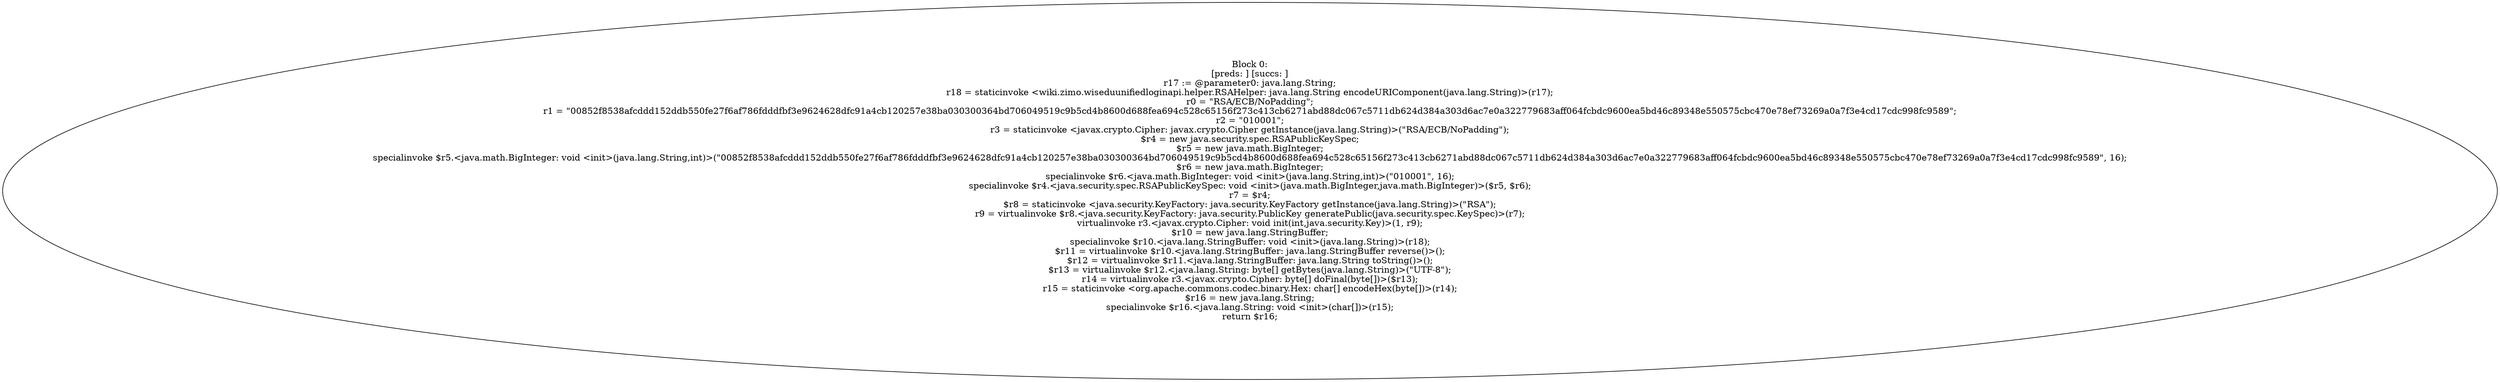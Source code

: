 digraph "unitGraph" {
    "Block 0:
[preds: ] [succs: ]
r17 := @parameter0: java.lang.String;
r18 = staticinvoke <wiki.zimo.wiseduunifiedloginapi.helper.RSAHelper: java.lang.String encodeURIComponent(java.lang.String)>(r17);
r0 = \"RSA/ECB/NoPadding\";
r1 = \"00852f8538afcddd152ddb550fe27f6af786fdddfbf3e9624628dfc91a4cb120257e38ba030300364bd706049519c9b5cd4b8600d688fea694c528c65156f273c413cb6271abd88dc067c5711db624d384a303d6ac7e0a322779683aff064fcbdc9600ea5bd46c89348e550575cbc470e78ef73269a0a7f3e4cd17cdc998fc9589\";
r2 = \"010001\";
r3 = staticinvoke <javax.crypto.Cipher: javax.crypto.Cipher getInstance(java.lang.String)>(\"RSA/ECB/NoPadding\");
$r4 = new java.security.spec.RSAPublicKeySpec;
$r5 = new java.math.BigInteger;
specialinvoke $r5.<java.math.BigInteger: void <init>(java.lang.String,int)>(\"00852f8538afcddd152ddb550fe27f6af786fdddfbf3e9624628dfc91a4cb120257e38ba030300364bd706049519c9b5cd4b8600d688fea694c528c65156f273c413cb6271abd88dc067c5711db624d384a303d6ac7e0a322779683aff064fcbdc9600ea5bd46c89348e550575cbc470e78ef73269a0a7f3e4cd17cdc998fc9589\", 16);
$r6 = new java.math.BigInteger;
specialinvoke $r6.<java.math.BigInteger: void <init>(java.lang.String,int)>(\"010001\", 16);
specialinvoke $r4.<java.security.spec.RSAPublicKeySpec: void <init>(java.math.BigInteger,java.math.BigInteger)>($r5, $r6);
r7 = $r4;
$r8 = staticinvoke <java.security.KeyFactory: java.security.KeyFactory getInstance(java.lang.String)>(\"RSA\");
r9 = virtualinvoke $r8.<java.security.KeyFactory: java.security.PublicKey generatePublic(java.security.spec.KeySpec)>(r7);
virtualinvoke r3.<javax.crypto.Cipher: void init(int,java.security.Key)>(1, r9);
$r10 = new java.lang.StringBuffer;
specialinvoke $r10.<java.lang.StringBuffer: void <init>(java.lang.String)>(r18);
$r11 = virtualinvoke $r10.<java.lang.StringBuffer: java.lang.StringBuffer reverse()>();
$r12 = virtualinvoke $r11.<java.lang.StringBuffer: java.lang.String toString()>();
$r13 = virtualinvoke $r12.<java.lang.String: byte[] getBytes(java.lang.String)>(\"UTF-8\");
r14 = virtualinvoke r3.<javax.crypto.Cipher: byte[] doFinal(byte[])>($r13);
r15 = staticinvoke <org.apache.commons.codec.binary.Hex: char[] encodeHex(byte[])>(r14);
$r16 = new java.lang.String;
specialinvoke $r16.<java.lang.String: void <init>(char[])>(r15);
return $r16;
"
}
